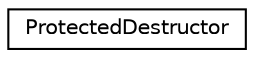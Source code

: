 digraph "Graphical Class Hierarchy"
{
  edge [fontname="Helvetica",fontsize="10",labelfontname="Helvetica",labelfontsize="10"];
  node [fontname="Helvetica",fontsize="10",shape=record];
  rankdir="LR";
  Node0 [label="ProtectedDestructor",height=0.2,width=0.4,color="black", fillcolor="white", style="filled",URL="$struct_protected_destructor.html"];
}
